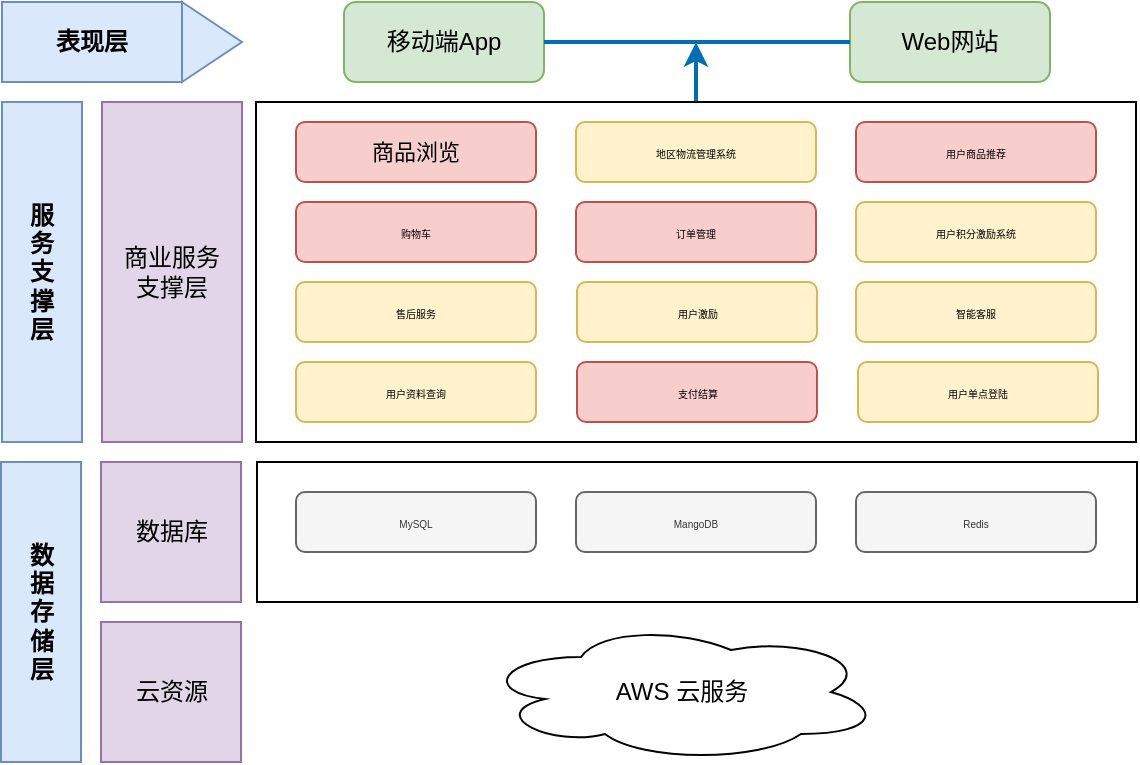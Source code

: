 <mxfile version="11.0.1" type="github"><diagram id="fzdt96dZxdlrwMA6CN2m" name="Page-1"><mxGraphModel dx="813" dy="437" grid="1" gridSize="10" guides="1" tooltips="1" connect="1" arrows="1" fold="1" page="1" pageScale="1" pageWidth="827" pageHeight="1169" math="0" shadow="0"><root><mxCell id="0"/><mxCell id="1" parent="0"/><mxCell id="oAKN9bE4TsMtyj-mp2NB-46" value="" style="rounded=0;whiteSpace=wrap;html=1;fontSize=9;" parent="1" vertex="1"><mxGeometry x="167.5" y="290" width="440" height="70" as="geometry"/></mxCell><mxCell id="oAKN9bE4TsMtyj-mp2NB-48" style="edgeStyle=orthogonalEdgeStyle;rounded=0;orthogonalLoop=1;jettySize=auto;html=1;exitX=0.5;exitY=0;exitDx=0;exitDy=0;fontSize=9;fillColor=#1ba1e2;strokeColor=#006EAF;strokeWidth=2;" parent="1" source="oAKN9bE4TsMtyj-mp2NB-44" edge="1"><mxGeometry relative="1" as="geometry"><mxPoint x="387" y="80.143" as="targetPoint"/></mxGeometry></mxCell><mxCell id="oAKN9bE4TsMtyj-mp2NB-44" value="" style="rounded=0;whiteSpace=wrap;html=1;fontSize=9;" parent="1" vertex="1"><mxGeometry x="167" y="110" width="440" height="170" as="geometry"/></mxCell><mxCell id="1MRWnxUVhFF18T_Qw1uh-1" value="表现层" style="rounded=0;whiteSpace=wrap;html=1;fillColor=#dae8fc;strokeColor=#6c8ebf;fontStyle=1" parent="1" vertex="1"><mxGeometry x="40" y="60" width="90" height="40" as="geometry"/></mxCell><mxCell id="oAKN9bE4TsMtyj-mp2NB-1" value="服&lt;br&gt;务&lt;br&gt;支&lt;br&gt;撑&lt;br&gt;层" style="rounded=0;whiteSpace=wrap;html=1;fillColor=#dae8fc;strokeColor=#6c8ebf;fontStyle=1" parent="1" vertex="1"><mxGeometry x="40" y="110" width="40" height="170" as="geometry"/></mxCell><mxCell id="oAKN9bE4TsMtyj-mp2NB-7" value="数&lt;br&gt;据&lt;br&gt;存&lt;br&gt;储&lt;br&gt;层" style="rounded=0;whiteSpace=wrap;html=1;fillColor=#dae8fc;strokeColor=#6c8ebf;fontStyle=1" parent="1" vertex="1"><mxGeometry x="39.5" y="290" width="40" height="150" as="geometry"/></mxCell><mxCell id="oAKN9bE4TsMtyj-mp2NB-8" value="" style="triangle;whiteSpace=wrap;html=1;fillColor=#dae8fc;strokeColor=#6c8ebf;fontStyle=1" parent="1" vertex="1"><mxGeometry x="130" y="60" width="30" height="40" as="geometry"/></mxCell><mxCell id="oAKN9bE4TsMtyj-mp2NB-9" value="移动端App" style="rounded=1;whiteSpace=wrap;html=1;fillColor=#d5e8d4;strokeColor=#82b366;" parent="1" vertex="1"><mxGeometry x="211" y="60" width="100" height="40" as="geometry"/></mxCell><mxCell id="oAKN9bE4TsMtyj-mp2NB-10" value="Web网站" style="rounded=1;whiteSpace=wrap;html=1;fillColor=#d5e8d4;strokeColor=#82b366;" parent="1" vertex="1"><mxGeometry x="464" y="60" width="100" height="40" as="geometry"/></mxCell><mxCell id="oAKN9bE4TsMtyj-mp2NB-11" value="&lt;span style=&quot;white-space: normal&quot;&gt;商业服务&lt;/span&gt;&lt;br style=&quot;white-space: normal&quot;&gt;&lt;span style=&quot;white-space: normal&quot;&gt;支撑层&lt;/span&gt;" style="rounded=0;whiteSpace=wrap;html=1;fillColor=#e1d5e7;strokeColor=#9673a6;" parent="1" vertex="1"><mxGeometry x="90" y="110" width="70" height="170" as="geometry"/></mxCell><mxCell id="oAKN9bE4TsMtyj-mp2NB-23" value="MySQL" style="rounded=1;whiteSpace=wrap;html=1;fillColor=#f5f5f5;strokeColor=#666666;fontColor=#333333;fontSize=5;" parent="1" vertex="1"><mxGeometry x="187" y="305" width="120" height="30" as="geometry"/></mxCell><mxCell id="oAKN9bE4TsMtyj-mp2NB-22" value="数据库" style="rounded=0;whiteSpace=wrap;html=1;fillColor=#e1d5e7;strokeColor=#9673a6;" parent="1" vertex="1"><mxGeometry x="89.5" y="290" width="70" height="70" as="geometry"/></mxCell><mxCell id="oAKN9bE4TsMtyj-mp2NB-25" value="&lt;span style=&quot;white-space: normal&quot;&gt;AWS 云服务&lt;/span&gt;" style="ellipse;shape=cloud;whiteSpace=wrap;html=1;" parent="1" vertex="1"><mxGeometry x="279.5" y="370" width="200" height="70" as="geometry"/></mxCell><mxCell id="oAKN9bE4TsMtyj-mp2NB-26" value="MangoDB" style="rounded=1;whiteSpace=wrap;html=1;fillColor=#f5f5f5;strokeColor=#666666;fontColor=#333333;fontSize=5;" parent="1" vertex="1"><mxGeometry x="327" y="305" width="120" height="30" as="geometry"/></mxCell><mxCell id="oAKN9bE4TsMtyj-mp2NB-33" value="地区物流管理系统" style="rounded=1;whiteSpace=wrap;html=1;fillColor=#fff2cc;strokeColor=#d6b656;fontSize=5;" parent="1" vertex="1"><mxGeometry x="327" y="120" width="120" height="30" as="geometry"/></mxCell><mxCell id="oAKN9bE4TsMtyj-mp2NB-34" value="用户单点登陆" style="rounded=1;whiteSpace=wrap;html=1;fillColor=#fff2cc;strokeColor=#d6b656;fontSize=5;" parent="1" vertex="1"><mxGeometry x="468" y="240" width="120" height="30" as="geometry"/></mxCell><mxCell id="oAKN9bE4TsMtyj-mp2NB-35" value="&lt;span style=&quot;font-size: 11px&quot;&gt;商品浏览&lt;/span&gt;" style="rounded=1;whiteSpace=wrap;html=1;fillColor=#f8cecc;strokeColor=#b85450;fontSize=5;" parent="1" vertex="1"><mxGeometry x="187" y="120" width="120" height="30" as="geometry"/></mxCell><mxCell id="oAKN9bE4TsMtyj-mp2NB-36" value="用户资料查询" style="rounded=1;whiteSpace=wrap;html=1;fillColor=#fff2cc;strokeColor=#d6b656;fontSize=5;" parent="1" vertex="1"><mxGeometry x="187" y="240" width="120" height="30" as="geometry"/></mxCell><mxCell id="oAKN9bE4TsMtyj-mp2NB-37" value="用户激励" style="rounded=1;whiteSpace=wrap;html=1;fillColor=#fff2cc;strokeColor=#d6b656;fontSize=5;" parent="1" vertex="1"><mxGeometry x="327.5" y="200" width="120" height="30" as="geometry"/></mxCell><mxCell id="oAKN9bE4TsMtyj-mp2NB-38" value="用户商品推荐" style="rounded=1;whiteSpace=wrap;html=1;fillColor=#f8cecc;strokeColor=#b85450;fontSize=5;" parent="1" vertex="1"><mxGeometry x="467" y="120" width="120" height="30" as="geometry"/></mxCell><mxCell id="oAKN9bE4TsMtyj-mp2NB-40" value="智能客服" style="rounded=1;whiteSpace=wrap;html=1;fillColor=#fff2cc;strokeColor=#d6b656;fontSize=5;" parent="1" vertex="1"><mxGeometry x="467" y="200" width="120" height="30" as="geometry"/></mxCell><mxCell id="oAKN9bE4TsMtyj-mp2NB-41" value="云资源" style="rounded=0;whiteSpace=wrap;html=1;fillColor=#e1d5e7;strokeColor=#9673a6;" parent="1" vertex="1"><mxGeometry x="89.5" y="370" width="70" height="70" as="geometry"/></mxCell><mxCell id="oAKN9bE4TsMtyj-mp2NB-47" value="" style="endArrow=none;html=1;fontSize=9;entryX=0;entryY=0.5;entryDx=0;entryDy=0;exitX=1;exitY=0.5;exitDx=0;exitDy=0;fillColor=#1ba1e2;strokeColor=#006EAF;strokeWidth=2;" parent="1" source="oAKN9bE4TsMtyj-mp2NB-9" target="oAKN9bE4TsMtyj-mp2NB-10" edge="1"><mxGeometry width="50" height="50" relative="1" as="geometry"><mxPoint x="364" y="90" as="sourcePoint"/><mxPoint x="414" y="40" as="targetPoint"/><Array as="points"><mxPoint x="464" y="80"/></Array></mxGeometry></mxCell><mxCell id="K3YI2EEh73ywtAd9EEiv-1" value="Redis" style="rounded=1;whiteSpace=wrap;html=1;fillColor=#f5f5f5;strokeColor=#666666;fontColor=#333333;fontSize=5;" parent="1" vertex="1"><mxGeometry x="467" y="305" width="120" height="30" as="geometry"/></mxCell><mxCell id="chQusW20cIfEK0s_6ETn-1" value="购物车" style="rounded=1;whiteSpace=wrap;html=1;fillColor=#f8cecc;strokeColor=#b85450;fontSize=5;" vertex="1" parent="1"><mxGeometry x="187" y="160" width="120" height="30" as="geometry"/></mxCell><mxCell id="chQusW20cIfEK0s_6ETn-2" value="用户积分激励系统" style="rounded=1;whiteSpace=wrap;html=1;fillColor=#fff2cc;strokeColor=#d6b656;fontSize=5;" vertex="1" parent="1"><mxGeometry x="467" y="160" width="120" height="30" as="geometry"/></mxCell><mxCell id="chQusW20cIfEK0s_6ETn-3" value="订单管理" style="rounded=1;whiteSpace=wrap;html=1;fillColor=#f8cecc;strokeColor=#b85450;fontSize=5;" vertex="1" parent="1"><mxGeometry x="327" y="160" width="120" height="30" as="geometry"/></mxCell><mxCell id="chQusW20cIfEK0s_6ETn-4" value="支付结算" style="rounded=1;whiteSpace=wrap;html=1;fillColor=#f8cecc;strokeColor=#b85450;fontSize=5;" vertex="1" parent="1"><mxGeometry x="327.5" y="240" width="120" height="30" as="geometry"/></mxCell><mxCell id="chQusW20cIfEK0s_6ETn-5" value="售后服务" style="rounded=1;whiteSpace=wrap;html=1;fillColor=#fff2cc;strokeColor=#d6b656;fontSize=5;" vertex="1" parent="1"><mxGeometry x="187" y="200" width="120" height="30" as="geometry"/></mxCell></root></mxGraphModel></diagram></mxfile>